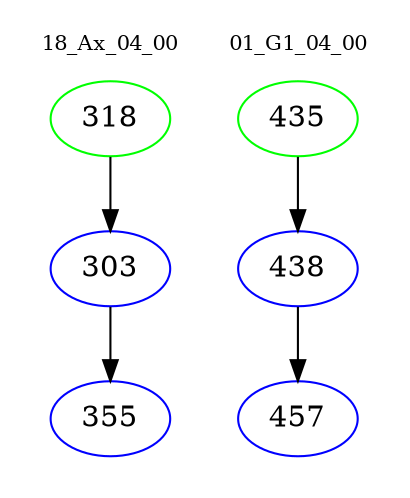 digraph{
subgraph cluster_0 {
color = white
label = "18_Ax_04_00";
fontsize=10;
T0_318 [label="318", color="green"]
T0_318 -> T0_303 [color="black"]
T0_303 [label="303", color="blue"]
T0_303 -> T0_355 [color="black"]
T0_355 [label="355", color="blue"]
}
subgraph cluster_1 {
color = white
label = "01_G1_04_00";
fontsize=10;
T1_435 [label="435", color="green"]
T1_435 -> T1_438 [color="black"]
T1_438 [label="438", color="blue"]
T1_438 -> T1_457 [color="black"]
T1_457 [label="457", color="blue"]
}
}
